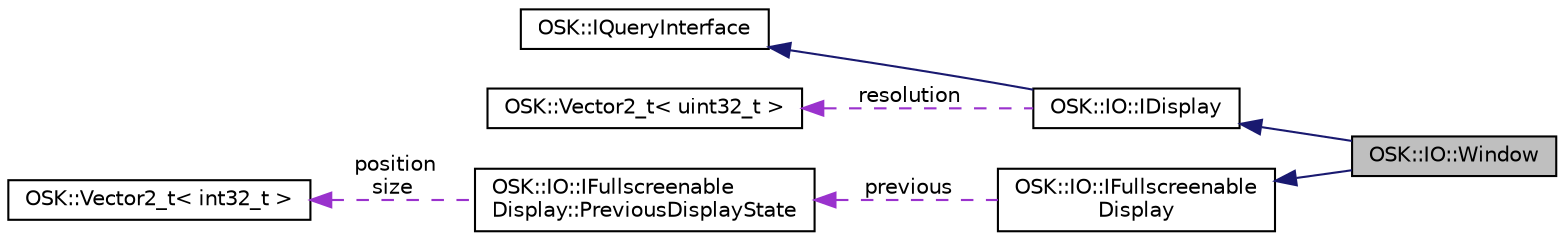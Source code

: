 digraph "OSK::IO::Window"
{
 // LATEX_PDF_SIZE
  edge [fontname="Helvetica",fontsize="10",labelfontname="Helvetica",labelfontsize="10"];
  node [fontname="Helvetica",fontsize="10",shape=record];
  rankdir="LR";
  Node1 [label="OSK::IO::Window",height=0.2,width=0.4,color="black", fillcolor="grey75", style="filled", fontcolor="black",tooltip="Clase que representa una ventana. En esta ventana se renderizará el juego. También se encarga del inp..."];
  Node2 -> Node1 [dir="back",color="midnightblue",fontsize="10",style="solid",fontname="Helvetica"];
  Node2 [label="OSK::IO::IDisplay",height=0.2,width=0.4,color="black", fillcolor="white", style="filled",URL="$class_o_s_k_1_1_i_o_1_1_i_display.html",tooltip="Interfaz que representa un display: la pantalla sobre la que se renderiza."];
  Node3 -> Node2 [dir="back",color="midnightblue",fontsize="10",style="solid",fontname="Helvetica"];
  Node3 [label="OSK::IQueryInterface",height=0.2,width=0.4,color="black", fillcolor="white", style="filled",URL="$class_o_s_k_1_1_i_query_interface.html",tooltip="Esta interfaz permite obtener acceso a los métodos de una interfaz en concreto del objeto...."];
  Node4 -> Node2 [dir="back",color="darkorchid3",fontsize="10",style="dashed",label=" resolution" ,fontname="Helvetica"];
  Node4 [label="OSK::Vector2_t\< uint32_t \>",height=0.2,width=0.4,color="black", fillcolor="white", style="filled",URL="$class_o_s_k_1_1_vector2__t.html",tooltip=" "];
  Node5 -> Node1 [dir="back",color="midnightblue",fontsize="10",style="solid",fontname="Helvetica"];
  Node5 [label="OSK::IO::IFullscreenable\lDisplay",height=0.2,width=0.4,color="black", fillcolor="white", style="filled",URL="$class_o_s_k_1_1_i_o_1_1_i_fullscreenable_display.html",tooltip="Interfaz que representa un display que puede alternar entre pantalla completa y modo ventana."];
  Node6 -> Node5 [dir="back",color="darkorchid3",fontsize="10",style="dashed",label=" previous" ,fontname="Helvetica"];
  Node6 [label="OSK::IO::IFullscreenable\lDisplay::PreviousDisplayState",height=0.2,width=0.4,color="black", fillcolor="white", style="filled",URL="$struct_o_s_k_1_1_i_o_1_1_i_fullscreenable_display_1_1_previous_display_state.html",tooltip="Información sobre el estado del display en modo ventana. Para poder recuperar su estado anterior desp..."];
  Node7 -> Node6 [dir="back",color="darkorchid3",fontsize="10",style="dashed",label=" position\nsize" ,fontname="Helvetica"];
  Node7 [label="OSK::Vector2_t\< int32_t \>",height=0.2,width=0.4,color="black", fillcolor="white", style="filled",URL="$class_o_s_k_1_1_vector2__t.html",tooltip=" "];
}
